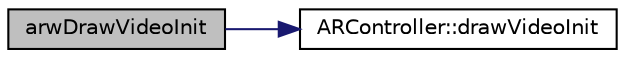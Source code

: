 digraph "arwDrawVideoInit"
{
 // INTERACTIVE_SVG=YES
  edge [fontname="Helvetica",fontsize="10",labelfontname="Helvetica",labelfontsize="10"];
  node [fontname="Helvetica",fontsize="10",shape=record];
  rankdir="LR";
  Node1 [label="arwDrawVideoInit",height=0.2,width=0.4,color="black", fillcolor="grey75", style="filled", fontcolor="black"];
  Node1 -> Node2 [color="midnightblue",fontsize="10",style="solid",fontname="Helvetica"];
  Node2 [label="ARController::drawVideoInit",height=0.2,width=0.4,color="black", fillcolor="white", style="filled",URL="$class_a_r_controller.html#af611b915521b30a298f57ff07d66ed46"];
}
